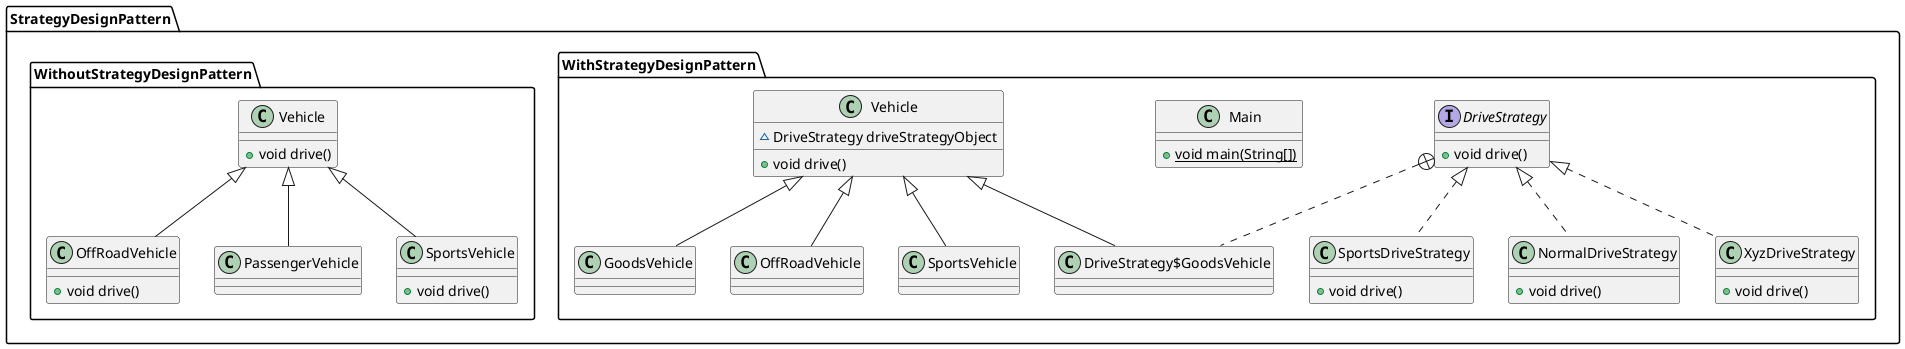 @startuml
class StrategyDesignPattern.WithStrategyDesignPattern.OffRoadVehicle {
}
class StrategyDesignPattern.WithoutStrategyDesignPattern.Vehicle {
+ void drive()
}

class StrategyDesignPattern.WithStrategyDesignPattern.XyzDriveStrategy {
+ void drive()
}

class StrategyDesignPattern.WithStrategyDesignPattern.GoodsVehicle {
}
class StrategyDesignPattern.WithoutStrategyDesignPattern.OffRoadVehicle {
+ void drive()
}

interface StrategyDesignPattern.WithStrategyDesignPattern.DriveStrategy {
+ void drive()
}

class StrategyDesignPattern.WithStrategyDesignPattern.DriveStrategy$GoodsVehicle {
}
class StrategyDesignPattern.WithStrategyDesignPattern.SportsDriveStrategy {
+ void drive()
}

class StrategyDesignPattern.WithoutStrategyDesignPattern.PassengerVehicle {
}
class StrategyDesignPattern.WithStrategyDesignPattern.SportsVehicle {
}
class StrategyDesignPattern.WithoutStrategyDesignPattern.SportsVehicle {
+ void drive()
}

class StrategyDesignPattern.WithStrategyDesignPattern.Main {
+ {static} void main(String[])
}

class StrategyDesignPattern.WithStrategyDesignPattern.Vehicle {
~ DriveStrategy driveStrategyObject
+ void drive()
}


class StrategyDesignPattern.WithStrategyDesignPattern.NormalDriveStrategy {
+ void drive()
}



StrategyDesignPattern.WithStrategyDesignPattern.Vehicle <|-- StrategyDesignPattern.WithStrategyDesignPattern.OffRoadVehicle
StrategyDesignPattern.WithStrategyDesignPattern.DriveStrategy <|.. StrategyDesignPattern.WithStrategyDesignPattern.XyzDriveStrategy
StrategyDesignPattern.WithStrategyDesignPattern.Vehicle <|-- StrategyDesignPattern.WithStrategyDesignPattern.GoodsVehicle
StrategyDesignPattern.WithoutStrategyDesignPattern.Vehicle <|-- StrategyDesignPattern.WithoutStrategyDesignPattern.OffRoadVehicle
StrategyDesignPattern.WithStrategyDesignPattern.DriveStrategy +.. StrategyDesignPattern.WithStrategyDesignPattern.DriveStrategy$GoodsVehicle
StrategyDesignPattern.WithStrategyDesignPattern.Vehicle <|-- StrategyDesignPattern.WithStrategyDesignPattern.DriveStrategy$GoodsVehicle
StrategyDesignPattern.WithStrategyDesignPattern.DriveStrategy <|.. StrategyDesignPattern.WithStrategyDesignPattern.SportsDriveStrategy
StrategyDesignPattern.WithoutStrategyDesignPattern.Vehicle <|-- StrategyDesignPattern.WithoutStrategyDesignPattern.PassengerVehicle
StrategyDesignPattern.WithStrategyDesignPattern.Vehicle <|-- StrategyDesignPattern.WithStrategyDesignPattern.SportsVehicle
StrategyDesignPattern.WithoutStrategyDesignPattern.Vehicle <|-- StrategyDesignPattern.WithoutStrategyDesignPattern.SportsVehicle
StrategyDesignPattern.WithStrategyDesignPattern.DriveStrategy <|.. StrategyDesignPattern.WithStrategyDesignPattern.NormalDriveStrategy
@enduml